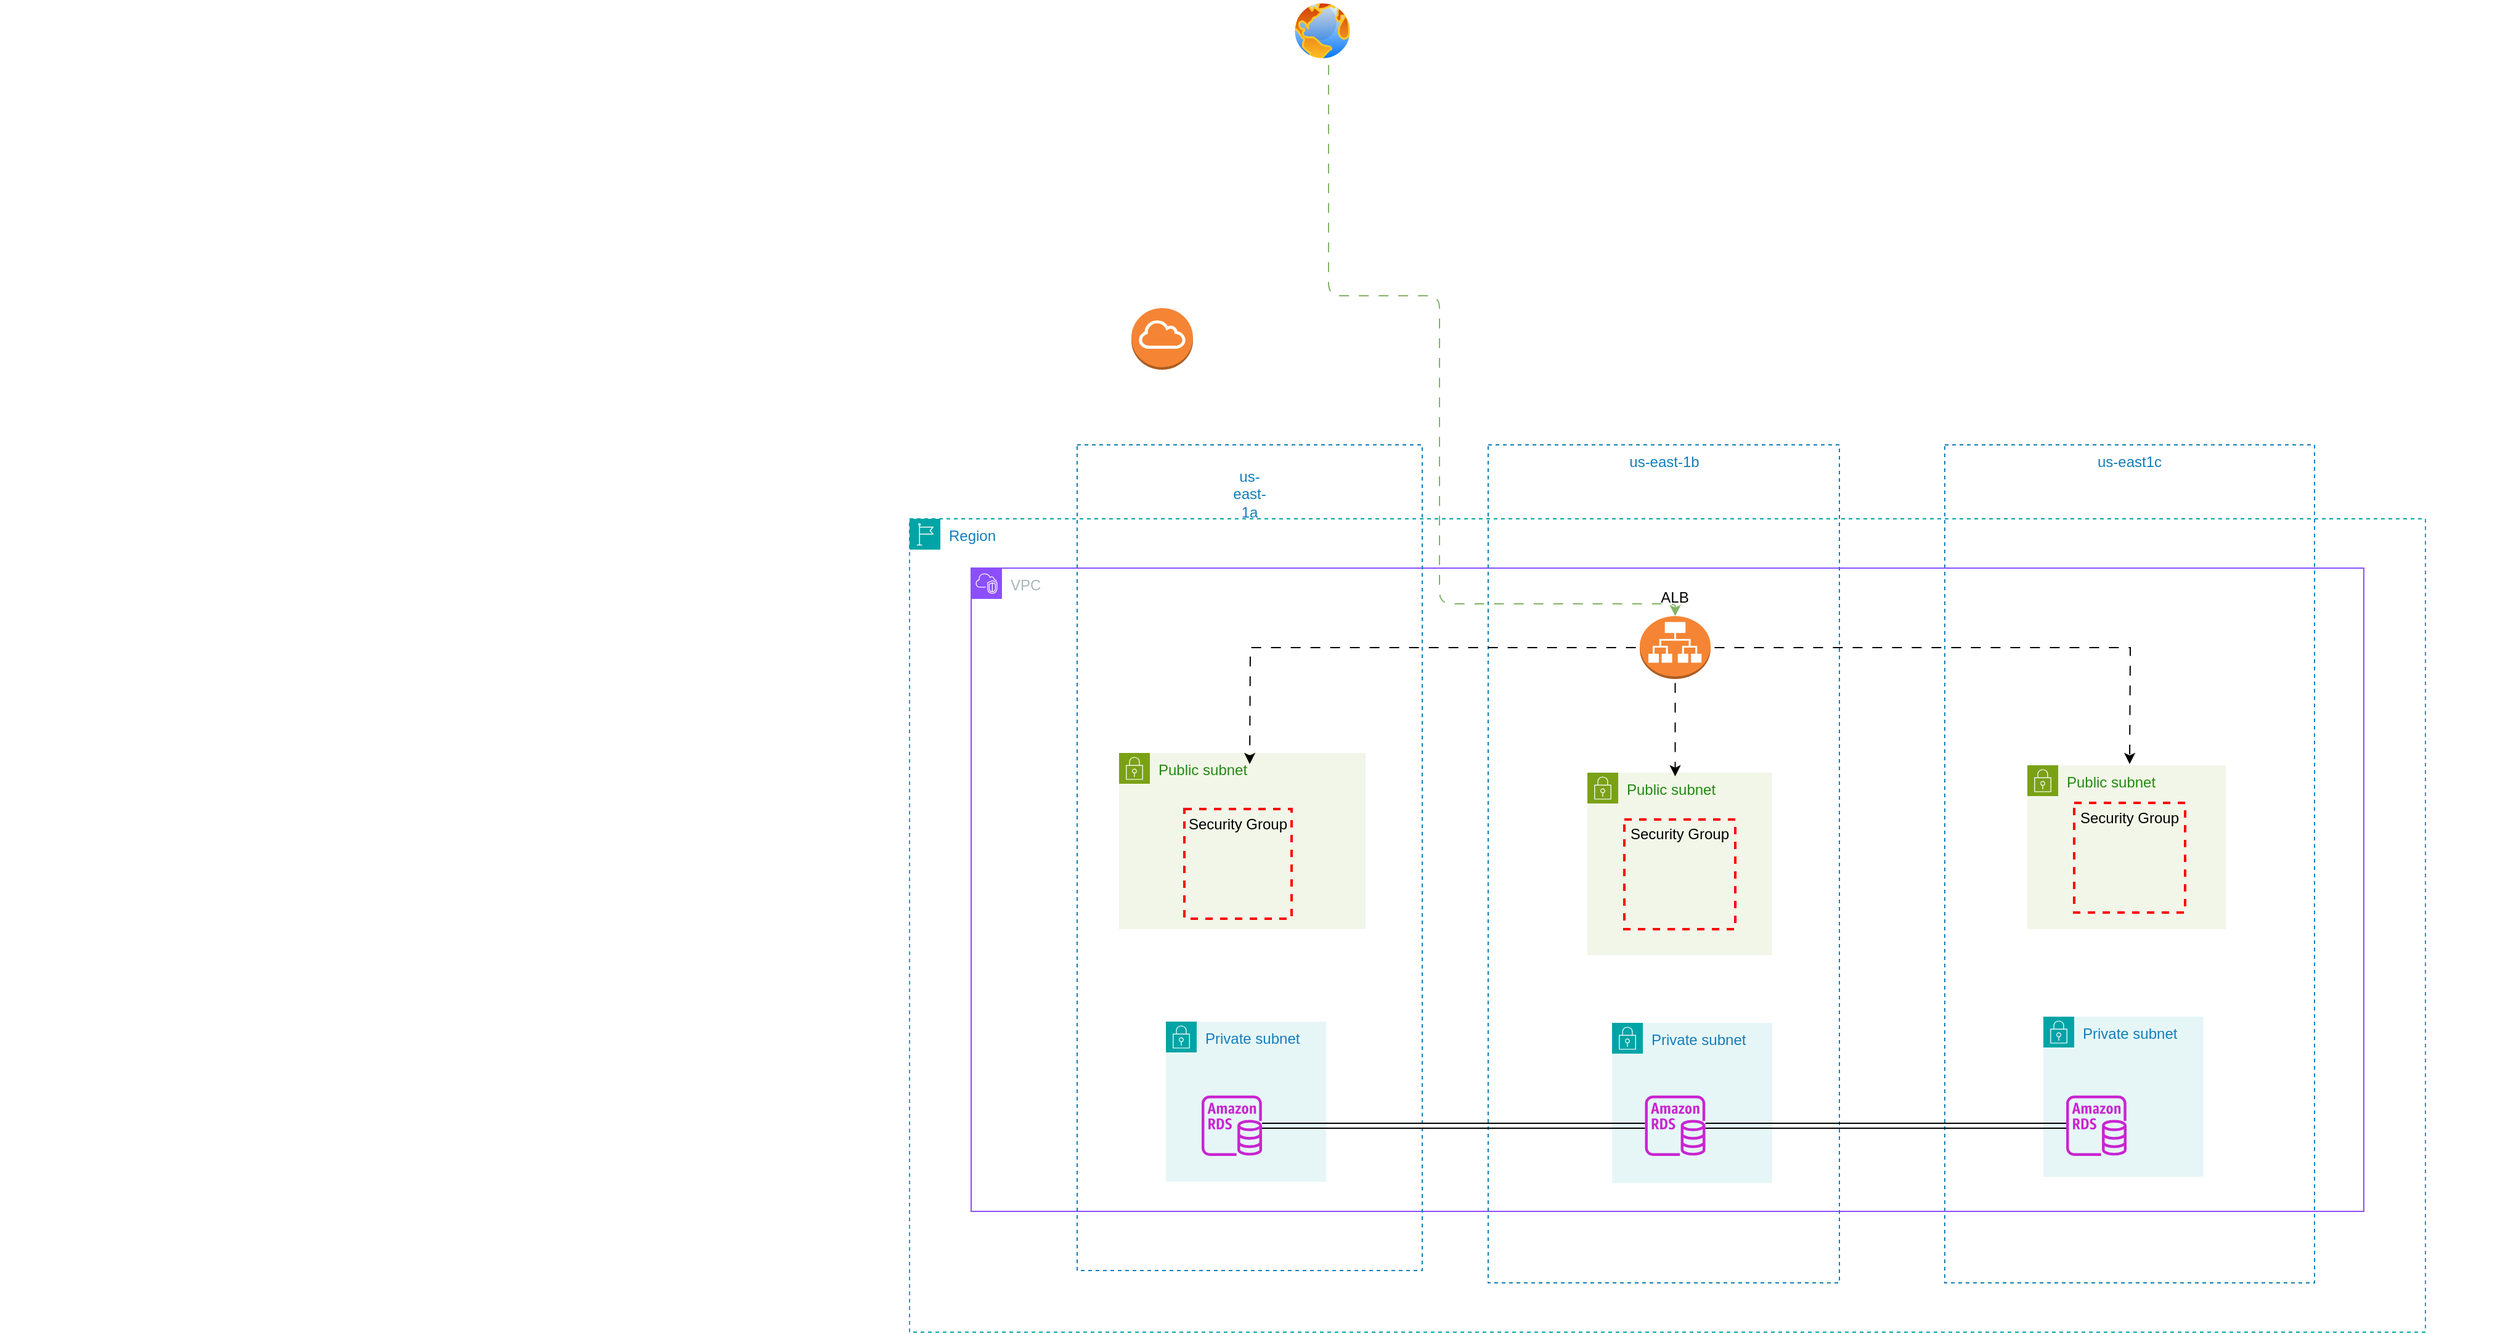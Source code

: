 <mxfile version="24.7.17">
  <diagram name="Page-1" id="9DcY_DJA6LuHY4viyi7n">
    <mxGraphModel dx="2494" dy="1532" grid="1" gridSize="10" guides="1" tooltips="1" connect="1" arrows="1" fold="1" page="1" pageScale="1" pageWidth="850" pageHeight="1100" math="0" shadow="0">
      <root>
        <mxCell id="0" />
        <mxCell id="1" parent="0" />
        <mxCell id="sRUgQFs300nJ6qlU9ztR-2" value="Region" style="points=[[0,0],[0.25,0],[0.5,0],[0.75,0],[1,0],[1,0.25],[1,0.5],[1,0.75],[1,1],[0.75,1],[0.5,1],[0.25,1],[0,1],[0,0.75],[0,0.5],[0,0.25]];outlineConnect=0;gradientColor=none;html=1;whiteSpace=wrap;fontSize=12;fontStyle=0;container=1;pointerEvents=0;collapsible=0;recursiveResize=0;shape=mxgraph.aws4.group;grIcon=mxgraph.aws4.group_region;strokeColor=#00A4A6;fillColor=none;verticalAlign=top;align=left;spacingLeft=30;fontColor=#147EBA;dashed=1;" vertex="1" parent="1">
          <mxGeometry x="-220" y="-199" width="1230" height="660" as="geometry" />
        </mxCell>
        <mxCell id="sRUgQFs300nJ6qlU9ztR-5" value="us-east1c" style="fillColor=none;strokeColor=#147EBA;dashed=1;verticalAlign=top;fontStyle=0;fontColor=#147EBA;whiteSpace=wrap;html=1;" vertex="1" parent="sRUgQFs300nJ6qlU9ztR-2">
          <mxGeometry x="840" y="-60" width="300" height="680" as="geometry" />
        </mxCell>
        <mxCell id="sRUgQFs300nJ6qlU9ztR-8" value="VPC" style="points=[[0,0],[0.25,0],[0.5,0],[0.75,0],[1,0],[1,0.25],[1,0.5],[1,0.75],[1,1],[0.75,1],[0.5,1],[0.25,1],[0,1],[0,0.75],[0,0.5],[0,0.25]];outlineConnect=0;gradientColor=none;html=1;whiteSpace=wrap;fontSize=12;fontStyle=0;container=0;pointerEvents=0;collapsible=0;recursiveResize=0;shape=mxgraph.aws4.group;grIcon=mxgraph.aws4.group_vpc2;strokeColor=#8C4FFF;fillColor=none;verticalAlign=top;align=left;spacingLeft=30;fontColor=#AAB7B8;dashed=0;" vertex="1" parent="sRUgQFs300nJ6qlU9ztR-2">
          <mxGeometry x="50" y="40" width="1130" height="522" as="geometry" />
        </mxCell>
        <mxCell id="sRUgQFs300nJ6qlU9ztR-6" value="us-east-1b" style="fillColor=none;strokeColor=#147EBA;dashed=1;verticalAlign=top;fontStyle=0;fontColor=#147EBA;whiteSpace=wrap;html=1;" vertex="1" parent="sRUgQFs300nJ6qlU9ztR-2">
          <mxGeometry x="469.5" y="-60" width="285" height="680" as="geometry" />
        </mxCell>
        <mxCell id="sRUgQFs300nJ6qlU9ztR-11" value="Public subnet" style="points=[[0,0],[0.25,0],[0.5,0],[0.75,0],[1,0],[1,0.25],[1,0.5],[1,0.75],[1,1],[0.75,1],[0.5,1],[0.25,1],[0,1],[0,0.75],[0,0.5],[0,0.25]];outlineConnect=0;gradientColor=none;html=1;whiteSpace=wrap;fontSize=12;fontStyle=0;container=1;pointerEvents=0;collapsible=0;recursiveResize=0;shape=mxgraph.aws4.group;grIcon=mxgraph.aws4.group_security_group;grStroke=0;strokeColor=#7AA116;fillColor=#F2F6E8;verticalAlign=top;align=left;spacingLeft=30;fontColor=#248814;dashed=0;" vertex="1" parent="sRUgQFs300nJ6qlU9ztR-2">
          <mxGeometry x="170" y="190" width="200" height="143" as="geometry" />
        </mxCell>
        <mxCell id="sRUgQFs300nJ6qlU9ztR-10" value="Public subnet" style="points=[[0,0],[0.25,0],[0.5,0],[0.75,0],[1,0],[1,0.25],[1,0.5],[1,0.75],[1,1],[0.75,1],[0.5,1],[0.25,1],[0,1],[0,0.75],[0,0.5],[0,0.25]];outlineConnect=0;gradientColor=none;html=1;whiteSpace=wrap;fontSize=12;fontStyle=0;container=1;pointerEvents=0;collapsible=0;recursiveResize=0;shape=mxgraph.aws4.group;grIcon=mxgraph.aws4.group_security_group;grStroke=0;strokeColor=#7AA116;fillColor=#F2F6E8;verticalAlign=top;align=left;spacingLeft=30;fontColor=#248814;dashed=0;" vertex="1" parent="sRUgQFs300nJ6qlU9ztR-2">
          <mxGeometry x="550" y="206" width="150" height="148" as="geometry" />
        </mxCell>
        <mxCell id="sRUgQFs300nJ6qlU9ztR-4" value="&lt;blockquote&gt;&lt;blockquote&gt;&lt;blockquote&gt;&lt;blockquote&gt;&lt;blockquote&gt;&lt;blockquote&gt;&lt;blockquote&gt;&lt;blockquote&gt;&lt;blockquote&gt;&lt;blockquote&gt;&lt;blockquote&gt;&lt;blockquote&gt;&lt;blockquote&gt;&lt;blockquote&gt;&lt;blockquote&gt;&lt;blockquote&gt;&lt;blockquote&gt;&lt;blockquote&gt;&lt;blockquote&gt;&lt;blockquote&gt;&lt;blockquote&gt;&lt;blockquote&gt;&lt;blockquote&gt;&lt;blockquote&gt;&lt;blockquote&gt;us-east-1a&lt;/blockquote&gt;&lt;/blockquote&gt;&lt;/blockquote&gt;&lt;/blockquote&gt;&lt;/blockquote&gt;&lt;/blockquote&gt;&lt;/blockquote&gt;&lt;/blockquote&gt;&lt;/blockquote&gt;&lt;/blockquote&gt;&lt;/blockquote&gt;&lt;/blockquote&gt;&lt;/blockquote&gt;&lt;/blockquote&gt;&lt;/blockquote&gt;&lt;/blockquote&gt;&lt;/blockquote&gt;&lt;/blockquote&gt;&lt;/blockquote&gt;&lt;/blockquote&gt;&lt;/blockquote&gt;&lt;/blockquote&gt;&lt;/blockquote&gt;&lt;/blockquote&gt;&lt;/blockquote&gt;" style="fillColor=none;strokeColor=#147EBA;dashed=1;verticalAlign=top;fontStyle=0;fontColor=#147EBA;whiteSpace=wrap;html=1;" vertex="1" parent="sRUgQFs300nJ6qlU9ztR-2">
          <mxGeometry x="136" y="-60" width="280" height="670" as="geometry" />
        </mxCell>
        <mxCell id="sRUgQFs300nJ6qlU9ztR-9" value="Public subnet" style="points=[[0,0],[0.25,0],[0.5,0],[0.75,0],[1,0],[1,0.25],[1,0.5],[1,0.75],[1,1],[0.75,1],[0.5,1],[0.25,1],[0,1],[0,0.75],[0,0.5],[0,0.25]];outlineConnect=0;gradientColor=none;html=1;whiteSpace=wrap;fontSize=12;fontStyle=0;container=1;pointerEvents=0;collapsible=0;recursiveResize=0;shape=mxgraph.aws4.group;grIcon=mxgraph.aws4.group_security_group;grStroke=0;strokeColor=#7AA116;fillColor=#F2F6E8;verticalAlign=top;align=left;spacingLeft=30;fontColor=#248814;dashed=0;" vertex="1" parent="sRUgQFs300nJ6qlU9ztR-2">
          <mxGeometry x="907" y="200" width="161" height="133" as="geometry" />
        </mxCell>
        <mxCell id="sRUgQFs300nJ6qlU9ztR-66" value="Security Group" style="fontStyle=0;verticalAlign=top;align=center;spacingTop=-2;fillColor=none;rounded=0;whiteSpace=wrap;html=1;strokeColor=#FF0000;strokeWidth=2;dashed=1;container=1;collapsible=0;expand=0;recursiveResize=0;" vertex="1" parent="sRUgQFs300nJ6qlU9ztR-9">
          <mxGeometry x="38" y="30.5" width="90" height="89" as="geometry" />
        </mxCell>
        <mxCell id="sRUgQFs300nJ6qlU9ztR-14" value="Private subnet" style="points=[[0,0],[0.25,0],[0.5,0],[0.75,0],[1,0],[1,0.25],[1,0.5],[1,0.75],[1,1],[0.75,1],[0.5,1],[0.25,1],[0,1],[0,0.75],[0,0.5],[0,0.25]];outlineConnect=0;gradientColor=none;html=1;whiteSpace=wrap;fontSize=12;fontStyle=0;container=1;pointerEvents=0;collapsible=0;recursiveResize=0;shape=mxgraph.aws4.group;grIcon=mxgraph.aws4.group_security_group;grStroke=0;strokeColor=#00A4A6;fillColor=#E6F6F7;verticalAlign=top;align=left;spacingLeft=30;fontColor=#147EBA;dashed=0;" vertex="1" parent="sRUgQFs300nJ6qlU9ztR-2">
          <mxGeometry x="570" y="409" width="130" height="130" as="geometry" />
        </mxCell>
        <mxCell id="sRUgQFs300nJ6qlU9ztR-34" value="" style="sketch=0;outlineConnect=0;fontColor=#232F3E;gradientColor=none;fillColor=#C925D1;strokeColor=none;dashed=0;verticalLabelPosition=bottom;verticalAlign=top;align=center;html=1;fontSize=12;fontStyle=0;aspect=fixed;pointerEvents=1;shape=mxgraph.aws4.rds_instance;" vertex="1" parent="sRUgQFs300nJ6qlU9ztR-14">
          <mxGeometry x="26.75" y="59" width="49" height="49" as="geometry" />
        </mxCell>
        <mxCell id="sRUgQFs300nJ6qlU9ztR-13" value="Private subnet" style="points=[[0,0],[0.25,0],[0.5,0],[0.75,0],[1,0],[1,0.25],[1,0.5],[1,0.75],[1,1],[0.75,1],[0.5,1],[0.25,1],[0,1],[0,0.75],[0,0.5],[0,0.25]];outlineConnect=0;gradientColor=none;html=1;whiteSpace=wrap;fontSize=12;fontStyle=0;container=1;pointerEvents=0;collapsible=0;recursiveResize=0;shape=mxgraph.aws4.group;grIcon=mxgraph.aws4.group_security_group;grStroke=0;strokeColor=#00A4A6;fillColor=#E6F6F7;verticalAlign=top;align=left;spacingLeft=30;fontColor=#147EBA;dashed=0;" vertex="1" parent="sRUgQFs300nJ6qlU9ztR-2">
          <mxGeometry x="208" y="408" width="130" height="130" as="geometry" />
        </mxCell>
        <mxCell id="sRUgQFs300nJ6qlU9ztR-33" value="" style="sketch=0;outlineConnect=0;fontColor=#232F3E;gradientColor=none;fillColor=#C925D1;strokeColor=none;dashed=0;verticalLabelPosition=bottom;verticalAlign=top;align=center;html=1;fontSize=12;fontStyle=0;aspect=fixed;pointerEvents=1;shape=mxgraph.aws4.rds_instance;" vertex="1" parent="sRUgQFs300nJ6qlU9ztR-13">
          <mxGeometry x="29" y="60" width="49" height="49" as="geometry" />
        </mxCell>
        <mxCell id="sRUgQFs300nJ6qlU9ztR-12" value="Private subnet" style="points=[[0,0],[0.25,0],[0.5,0],[0.75,0],[1,0],[1,0.25],[1,0.5],[1,0.75],[1,1],[0.75,1],[0.5,1],[0.25,1],[0,1],[0,0.75],[0,0.5],[0,0.25]];outlineConnect=0;gradientColor=none;html=1;whiteSpace=wrap;fontSize=12;fontStyle=0;container=1;pointerEvents=0;collapsible=0;recursiveResize=0;shape=mxgraph.aws4.group;grIcon=mxgraph.aws4.group_security_group;grStroke=0;strokeColor=#00A4A6;fillColor=#E6F6F7;verticalAlign=top;align=left;spacingLeft=30;fontColor=#147EBA;dashed=0;" vertex="1" parent="sRUgQFs300nJ6qlU9ztR-2">
          <mxGeometry x="920" y="404" width="130" height="130" as="geometry" />
        </mxCell>
        <mxCell id="sRUgQFs300nJ6qlU9ztR-35" value="" style="sketch=0;outlineConnect=0;fontColor=#232F3E;gradientColor=none;fillColor=#C925D1;strokeColor=none;dashed=0;verticalLabelPosition=bottom;verticalAlign=top;align=center;html=1;fontSize=12;fontStyle=0;aspect=fixed;pointerEvents=1;shape=mxgraph.aws4.rds_instance;" vertex="1" parent="sRUgQFs300nJ6qlU9ztR-12">
          <mxGeometry x="18.5" y="64" width="49" height="49" as="geometry" />
        </mxCell>
        <mxCell id="sRUgQFs300nJ6qlU9ztR-31" style="edgeStyle=orthogonalEdgeStyle;rounded=0;orthogonalLoop=1;jettySize=auto;html=1;strokeColor=none;curved=1;" edge="1" parent="sRUgQFs300nJ6qlU9ztR-2" target="sRUgQFs300nJ6qlU9ztR-10">
          <mxGeometry relative="1" as="geometry">
            <mxPoint x="625" y="169" as="sourcePoint" />
            <Array as="points">
              <mxPoint x="626" y="169" />
              <mxPoint x="626" y="190" />
              <mxPoint x="625" y="190" />
            </Array>
          </mxGeometry>
        </mxCell>
        <mxCell id="sRUgQFs300nJ6qlU9ztR-32" style="edgeStyle=orthogonalEdgeStyle;rounded=0;orthogonalLoop=1;jettySize=auto;html=1;flowAnimation=1;" edge="1" parent="sRUgQFs300nJ6qlU9ztR-2" source="sRUgQFs300nJ6qlU9ztR-20">
          <mxGeometry relative="1" as="geometry">
            <mxPoint x="621.25" y="209" as="targetPoint" />
          </mxGeometry>
        </mxCell>
        <mxCell id="sRUgQFs300nJ6qlU9ztR-20" value="" style="outlineConnect=0;dashed=0;verticalLabelPosition=bottom;verticalAlign=top;align=center;html=1;shape=mxgraph.aws3.application_load_balancer;fillColor=#F58534;gradientColor=none;" vertex="1" parent="sRUgQFs300nJ6qlU9ztR-2">
          <mxGeometry x="592.5" y="79" width="57.5" height="51" as="geometry" />
        </mxCell>
        <mxCell id="sRUgQFs300nJ6qlU9ztR-21" value="ALB" style="text;html=1;align=center;verticalAlign=middle;whiteSpace=wrap;rounded=0;" vertex="1" parent="sRUgQFs300nJ6qlU9ztR-2">
          <mxGeometry x="591.25" y="49" width="60" height="30" as="geometry" />
        </mxCell>
        <mxCell id="sRUgQFs300nJ6qlU9ztR-29" style="edgeStyle=orthogonalEdgeStyle;rounded=0;orthogonalLoop=1;jettySize=auto;html=1;flowAnimation=1;" edge="1" parent="sRUgQFs300nJ6qlU9ztR-2" source="sRUgQFs300nJ6qlU9ztR-20">
          <mxGeometry relative="1" as="geometry">
            <mxPoint x="276" y="199" as="targetPoint" />
          </mxGeometry>
        </mxCell>
        <mxCell id="sRUgQFs300nJ6qlU9ztR-30" style="edgeStyle=orthogonalEdgeStyle;rounded=0;orthogonalLoop=1;jettySize=auto;html=1;flowAnimation=1;" edge="1" parent="sRUgQFs300nJ6qlU9ztR-2" source="sRUgQFs300nJ6qlU9ztR-20">
          <mxGeometry relative="1" as="geometry">
            <mxPoint x="990" y="199" as="targetPoint" />
          </mxGeometry>
        </mxCell>
        <mxCell id="sRUgQFs300nJ6qlU9ztR-38" style="edgeStyle=orthogonalEdgeStyle;rounded=0;orthogonalLoop=1;jettySize=auto;html=1;shape=link;" edge="1" parent="sRUgQFs300nJ6qlU9ztR-2" source="sRUgQFs300nJ6qlU9ztR-35" target="sRUgQFs300nJ6qlU9ztR-34">
          <mxGeometry relative="1" as="geometry" />
        </mxCell>
        <mxCell id="sRUgQFs300nJ6qlU9ztR-39" style="edgeStyle=orthogonalEdgeStyle;rounded=0;orthogonalLoop=1;jettySize=auto;html=1;shape=link;" edge="1" parent="sRUgQFs300nJ6qlU9ztR-2" source="sRUgQFs300nJ6qlU9ztR-34" target="sRUgQFs300nJ6qlU9ztR-33">
          <mxGeometry relative="1" as="geometry" />
        </mxCell>
        <mxCell id="sRUgQFs300nJ6qlU9ztR-40" value="Security Group" style="fontStyle=0;verticalAlign=top;align=center;spacingTop=-2;fillColor=none;rounded=0;whiteSpace=wrap;html=1;strokeColor=#FF0000;strokeWidth=2;dashed=1;container=1;collapsible=0;expand=0;recursiveResize=0;" vertex="1" parent="sRUgQFs300nJ6qlU9ztR-2">
          <mxGeometry x="223" y="235.5" width="87" height="89" as="geometry" />
        </mxCell>
        <mxCell id="sRUgQFs300nJ6qlU9ztR-41" value="Security Group" style="fontStyle=0;verticalAlign=top;align=center;spacingTop=-2;fillColor=none;rounded=0;whiteSpace=wrap;html=1;strokeColor=#FF0000;strokeWidth=2;dashed=1;container=1;collapsible=0;expand=0;recursiveResize=0;" vertex="1" parent="sRUgQFs300nJ6qlU9ztR-2">
          <mxGeometry x="580" y="244" width="90" height="89" as="geometry" />
        </mxCell>
        <mxCell id="sRUgQFs300nJ6qlU9ztR-15" value="" style="outlineConnect=0;dashed=0;verticalLabelPosition=bottom;verticalAlign=top;align=center;html=1;shape=mxgraph.aws3.internet_gateway;fillColor=#F58534;gradientColor=none;" vertex="1" parent="1">
          <mxGeometry x="-40" y="-370" width="50" height="50" as="geometry" />
        </mxCell>
        <mxCell id="sRUgQFs300nJ6qlU9ztR-17" style="edgeStyle=orthogonalEdgeStyle;rounded=1;orthogonalLoop=1;jettySize=auto;html=1;movable=1;resizable=1;rotatable=1;deletable=1;editable=1;locked=0;connectable=1;curved=0;jumpStyle=none;entryX=0.5;entryY=1;entryDx=0;entryDy=0;fillColor=#d5e8d4;strokeColor=#82b366;flowAnimation=1;" edge="1" parent="1" source="sRUgQFs300nJ6qlU9ztR-16" target="sRUgQFs300nJ6qlU9ztR-21">
          <mxGeometry relative="1" as="geometry">
            <Array as="points">
              <mxPoint x="120" y="-380" />
              <mxPoint x="210" y="-380" />
              <mxPoint x="210" y="-130" />
              <mxPoint x="401" y="-130" />
            </Array>
          </mxGeometry>
        </mxCell>
        <mxCell id="sRUgQFs300nJ6qlU9ztR-16" value="" style="image;aspect=fixed;perimeter=ellipsePerimeter;html=1;align=center;shadow=0;dashed=0;spacingTop=3;image=img/lib/active_directory/internet_globe.svg;" vertex="1" parent="1">
          <mxGeometry x="90" y="-620" width="50" height="50" as="geometry" />
        </mxCell>
      </root>
    </mxGraphModel>
  </diagram>
</mxfile>
